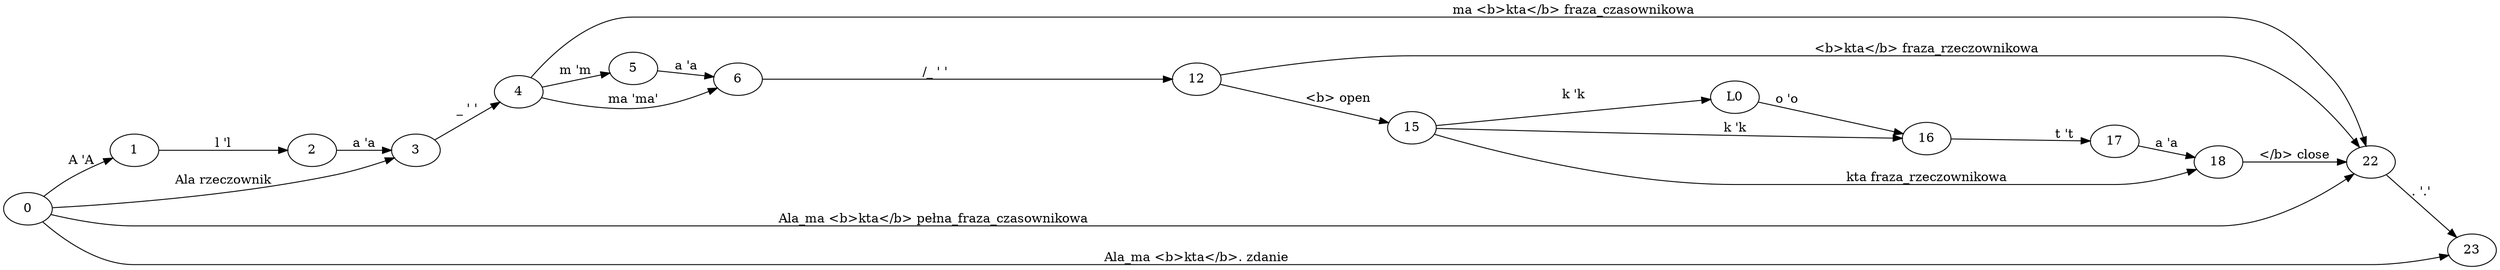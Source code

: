 digraph g {
	graph [rankdir=LR];
	node [label="\N"];
	0 -> 1	 [label="A 'A"];
	0 -> 3	 [label="Ala rzeczownik"];
	0 -> 22	 [label="Ala_ma&nbsp;<b>kta</b> pełna_fraza_czasownikowa"];
	0 -> 23	 [label="Ala_ma&nbsp;<b>kta</b>. zdanie"];
	1 -> 2	 [label="l 'l"];
	2 -> 3	 [label="a 'a"];
	3 -> 4	 [label="_ ' '"];
	4 -> 5	 [label="m 'm"];
	4 -> 6	 [label="ma 'ma'"];
	4 -> 22	 [label="ma&nbsp;<b>kta</b> fraza_czasownikowa"];
	5 -> 6	 [label="a 'a"];
	6 -> 12	 [label="&nbsp;/_ ' '"];
	12 -> 15	 [label="<b> open"];
	12 -> 22	 [label="<b>kta</b> fraza_rzeczownikowa"];
	15 -> L0	 [label="k 'k"];
	15 -> 16	 [label="k 'k"];
	15 -> 18	 [label="kta fraza_rzeczownikowa"];
	L0 -> 16	 [label="o 'o"];
	16 -> 17	 [label="t 't"];
	17 -> 18	 [label="a 'a"];
	18 -> 22	 [label="</b> close"];
	22 -> 23	 [label=". '.'"];
}
